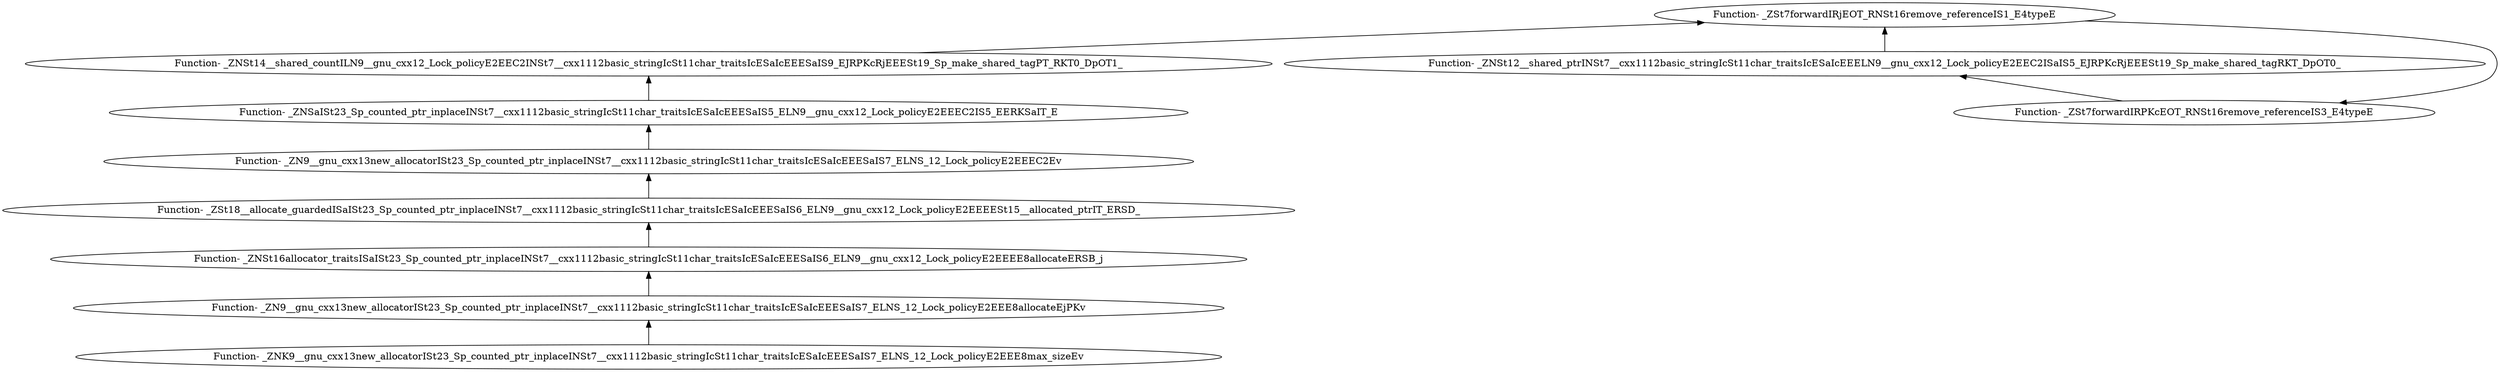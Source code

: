 digraph {
	"Function- _ZNK9__gnu_cxx13new_allocatorISt23_Sp_counted_ptr_inplaceINSt7__cxx1112basic_stringIcSt11char_traitsIcESaIcEEESaIS7_ELNS_12_Lock_policyE2EEE8max_sizeEv"
	"Function- _ZN9__gnu_cxx13new_allocatorISt23_Sp_counted_ptr_inplaceINSt7__cxx1112basic_stringIcSt11char_traitsIcESaIcEEESaIS7_ELNS_12_Lock_policyE2EEE8allocateEjPKv"
	"Function- _ZN9__gnu_cxx13new_allocatorISt23_Sp_counted_ptr_inplaceINSt7__cxx1112basic_stringIcSt11char_traitsIcESaIcEEESaIS7_ELNS_12_Lock_policyE2EEE8allocateEjPKv" -> "Function- _ZNK9__gnu_cxx13new_allocatorISt23_Sp_counted_ptr_inplaceINSt7__cxx1112basic_stringIcSt11char_traitsIcESaIcEEESaIS7_ELNS_12_Lock_policyE2EEE8max_sizeEv" [dir=back]
	"Function- _ZNSt16allocator_traitsISaISt23_Sp_counted_ptr_inplaceINSt7__cxx1112basic_stringIcSt11char_traitsIcESaIcEEESaIS6_ELN9__gnu_cxx12_Lock_policyE2EEEE8allocateERSB_j"
	"Function- _ZNSt16allocator_traitsISaISt23_Sp_counted_ptr_inplaceINSt7__cxx1112basic_stringIcSt11char_traitsIcESaIcEEESaIS6_ELN9__gnu_cxx12_Lock_policyE2EEEE8allocateERSB_j" -> "Function- _ZN9__gnu_cxx13new_allocatorISt23_Sp_counted_ptr_inplaceINSt7__cxx1112basic_stringIcSt11char_traitsIcESaIcEEESaIS7_ELNS_12_Lock_policyE2EEE8allocateEjPKv" [dir=back]
	"Function- _ZSt18__allocate_guardedISaISt23_Sp_counted_ptr_inplaceINSt7__cxx1112basic_stringIcSt11char_traitsIcESaIcEEESaIS6_ELN9__gnu_cxx12_Lock_policyE2EEEESt15__allocated_ptrIT_ERSD_"
	"Function- _ZSt18__allocate_guardedISaISt23_Sp_counted_ptr_inplaceINSt7__cxx1112basic_stringIcSt11char_traitsIcESaIcEEESaIS6_ELN9__gnu_cxx12_Lock_policyE2EEEESt15__allocated_ptrIT_ERSD_" -> "Function- _ZNSt16allocator_traitsISaISt23_Sp_counted_ptr_inplaceINSt7__cxx1112basic_stringIcSt11char_traitsIcESaIcEEESaIS6_ELN9__gnu_cxx12_Lock_policyE2EEEE8allocateERSB_j" [dir=back]
	"Function- _ZN9__gnu_cxx13new_allocatorISt23_Sp_counted_ptr_inplaceINSt7__cxx1112basic_stringIcSt11char_traitsIcESaIcEEESaIS7_ELNS_12_Lock_policyE2EEEC2Ev"
	"Function- _ZN9__gnu_cxx13new_allocatorISt23_Sp_counted_ptr_inplaceINSt7__cxx1112basic_stringIcSt11char_traitsIcESaIcEEESaIS7_ELNS_12_Lock_policyE2EEEC2Ev" -> "Function- _ZSt18__allocate_guardedISaISt23_Sp_counted_ptr_inplaceINSt7__cxx1112basic_stringIcSt11char_traitsIcESaIcEEESaIS6_ELN9__gnu_cxx12_Lock_policyE2EEEESt15__allocated_ptrIT_ERSD_" [dir=back]
	"Function- _ZNSaISt23_Sp_counted_ptr_inplaceINSt7__cxx1112basic_stringIcSt11char_traitsIcESaIcEEESaIS5_ELN9__gnu_cxx12_Lock_policyE2EEEC2IS5_EERKSaIT_E"
	"Function- _ZNSaISt23_Sp_counted_ptr_inplaceINSt7__cxx1112basic_stringIcSt11char_traitsIcESaIcEEESaIS5_ELN9__gnu_cxx12_Lock_policyE2EEEC2IS5_EERKSaIT_E" -> "Function- _ZN9__gnu_cxx13new_allocatorISt23_Sp_counted_ptr_inplaceINSt7__cxx1112basic_stringIcSt11char_traitsIcESaIcEEESaIS7_ELNS_12_Lock_policyE2EEEC2Ev" [dir=back]
	"Function- _ZNSt14__shared_countILN9__gnu_cxx12_Lock_policyE2EEC2INSt7__cxx1112basic_stringIcSt11char_traitsIcESaIcEEESaIS9_EJRPKcRjEEESt19_Sp_make_shared_tagPT_RKT0_DpOT1_"
	"Function- _ZNSt14__shared_countILN9__gnu_cxx12_Lock_policyE2EEC2INSt7__cxx1112basic_stringIcSt11char_traitsIcESaIcEEESaIS9_EJRPKcRjEEESt19_Sp_make_shared_tagPT_RKT0_DpOT1_" -> "Function- _ZNSaISt23_Sp_counted_ptr_inplaceINSt7__cxx1112basic_stringIcSt11char_traitsIcESaIcEEESaIS5_ELN9__gnu_cxx12_Lock_policyE2EEEC2IS5_EERKSaIT_E" [dir=back]
	"Function- _ZSt7forwardIRjEOT_RNSt16remove_referenceIS1_E4typeE"
	"Function- _ZSt7forwardIRjEOT_RNSt16remove_referenceIS1_E4typeE" -> "Function- _ZNSt14__shared_countILN9__gnu_cxx12_Lock_policyE2EEC2INSt7__cxx1112basic_stringIcSt11char_traitsIcESaIcEEESaIS9_EJRPKcRjEEESt19_Sp_make_shared_tagPT_RKT0_DpOT1_" [dir=back]
	"Function- _ZSt7forwardIRPKcEOT_RNSt16remove_referenceIS3_E4typeE"
	"Function- _ZSt7forwardIRPKcEOT_RNSt16remove_referenceIS3_E4typeE" -> "Function- _ZSt7forwardIRjEOT_RNSt16remove_referenceIS1_E4typeE" [dir=back]
	"Function- _ZNSt12__shared_ptrINSt7__cxx1112basic_stringIcSt11char_traitsIcESaIcEEELN9__gnu_cxx12_Lock_policyE2EEC2ISaIS5_EJRPKcRjEEESt19_Sp_make_shared_tagRKT_DpOT0_"
	"Function- _ZNSt12__shared_ptrINSt7__cxx1112basic_stringIcSt11char_traitsIcESaIcEEELN9__gnu_cxx12_Lock_policyE2EEC2ISaIS5_EJRPKcRjEEESt19_Sp_make_shared_tagRKT_DpOT0_" -> "Function- _ZSt7forwardIRPKcEOT_RNSt16remove_referenceIS3_E4typeE" [dir=back]
	"Function- _ZSt7forwardIRjEOT_RNSt16remove_referenceIS1_E4typeE"
	"Function- _ZSt7forwardIRjEOT_RNSt16remove_referenceIS1_E4typeE" -> "Function- _ZNSt12__shared_ptrINSt7__cxx1112basic_stringIcSt11char_traitsIcESaIcEEELN9__gnu_cxx12_Lock_policyE2EEC2ISaIS5_EJRPKcRjEEESt19_Sp_make_shared_tagRKT_DpOT0_" [dir=back]
}
